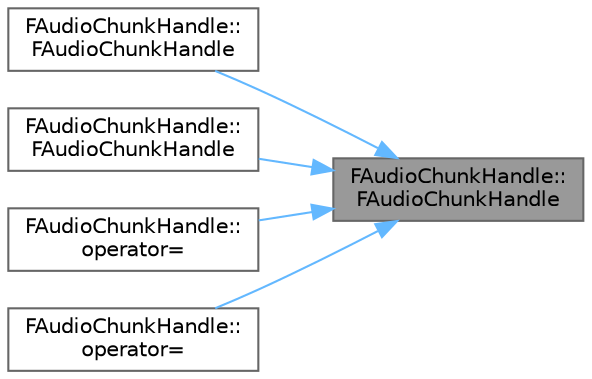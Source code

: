 digraph "FAudioChunkHandle::FAudioChunkHandle"
{
 // INTERACTIVE_SVG=YES
 // LATEX_PDF_SIZE
  bgcolor="transparent";
  edge [fontname=Helvetica,fontsize=10,labelfontname=Helvetica,labelfontsize=10];
  node [fontname=Helvetica,fontsize=10,shape=box,height=0.2,width=0.4];
  rankdir="RL";
  Node1 [id="Node000001",label="FAudioChunkHandle::\lFAudioChunkHandle",height=0.2,width=0.4,color="gray40", fillcolor="grey60", style="filled", fontcolor="black",tooltip=" "];
  Node1 -> Node2 [id="edge1_Node000001_Node000002",dir="back",color="steelblue1",style="solid",tooltip=" "];
  Node2 [id="Node000002",label="FAudioChunkHandle::\lFAudioChunkHandle",height=0.2,width=0.4,color="grey40", fillcolor="white", style="filled",URL="$da/dab/classFAudioChunkHandle.html#ae36307dc0266ea40c1c94f37d815d57b",tooltip=" "];
  Node1 -> Node3 [id="edge2_Node000001_Node000003",dir="back",color="steelblue1",style="solid",tooltip=" "];
  Node3 [id="Node000003",label="FAudioChunkHandle::\lFAudioChunkHandle",height=0.2,width=0.4,color="grey40", fillcolor="white", style="filled",URL="$da/dab/classFAudioChunkHandle.html#a68065628cc98dfb2935bf53496efcaa6",tooltip=" "];
  Node1 -> Node4 [id="edge3_Node000001_Node000004",dir="back",color="steelblue1",style="solid",tooltip=" "];
  Node4 [id="Node000004",label="FAudioChunkHandle::\loperator=",height=0.2,width=0.4,color="grey40", fillcolor="white", style="filled",URL="$da/dab/classFAudioChunkHandle.html#aec4895c4a80fc4a72c824dc4a7253fa8",tooltip=" "];
  Node1 -> Node5 [id="edge4_Node000001_Node000005",dir="back",color="steelblue1",style="solid",tooltip=" "];
  Node5 [id="Node000005",label="FAudioChunkHandle::\loperator=",height=0.2,width=0.4,color="grey40", fillcolor="white", style="filled",URL="$da/dab/classFAudioChunkHandle.html#a19044cd19111bfd4516f849ad6dad850",tooltip=" "];
}
